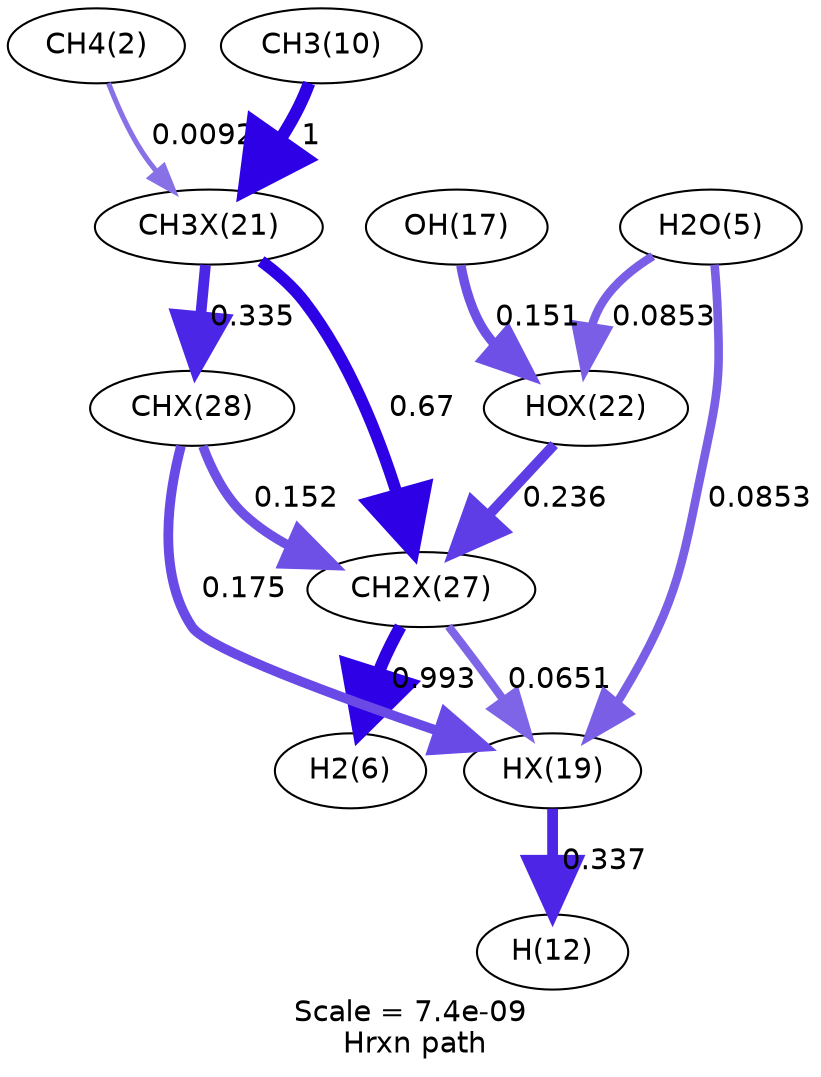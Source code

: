 digraph reaction_paths {
center=1;
s3 -> s25[fontname="Helvetica", penwidth=2.46, arrowsize=1.23, color="0.7, 0.509, 0.9"
, label=" 0.00921"];
s31 -> s7[fontname="Helvetica", penwidth=5.99, arrowsize=3, color="0.7, 1.49, 0.9"
, label=" 0.993"];
s23 -> s13[fontname="Helvetica", penwidth=5.18, arrowsize=2.59, color="0.7, 0.837, 0.9"
, label=" 0.337"];
s6 -> s23[fontname="Helvetica", penwidth=4.14, arrowsize=2.07, color="0.7, 0.585, 0.9"
, label=" 0.0853"];
s31 -> s23[fontname="Helvetica", penwidth=3.94, arrowsize=1.97, color="0.7, 0.565, 0.9"
, label=" 0.0651"];
s32 -> s23[fontname="Helvetica", penwidth=4.68, arrowsize=2.34, color="0.7, 0.675, 0.9"
, label=" 0.175"];
s6 -> s26[fontname="Helvetica", penwidth=4.14, arrowsize=2.07, color="0.7, 0.585, 0.9"
, label=" 0.0853"];
s18 -> s26[fontname="Helvetica", penwidth=4.57, arrowsize=2.29, color="0.7, 0.651, 0.9"
, label=" 0.151"];
s26 -> s31[fontname="Helvetica", penwidth=4.91, arrowsize=2.46, color="0.7, 0.736, 0.9"
, label=" 0.236"];
s11 -> s25[fontname="Helvetica", penwidth=6, arrowsize=3, color="0.7, 1.5, 0.9"
, label=" 1"];
s25 -> s31[fontname="Helvetica", penwidth=5.7, arrowsize=2.85, color="0.7, 1.17, 0.9"
, label=" 0.67"];
s25 -> s32[fontname="Helvetica", penwidth=5.17, arrowsize=2.59, color="0.7, 0.835, 0.9"
, label=" 0.335"];
s32 -> s31[fontname="Helvetica", penwidth=4.58, arrowsize=2.29, color="0.7, 0.652, 0.9"
, label=" 0.152"];
s3 [ fontname="Helvetica", label="CH4(2)"];
s6 [ fontname="Helvetica", label="H2O(5)"];
s7 [ fontname="Helvetica", label="H2(6)"];
s11 [ fontname="Helvetica", label="CH3(10)"];
s13 [ fontname="Helvetica", label="H(12)"];
s18 [ fontname="Helvetica", label="OH(17)"];
s23 [ fontname="Helvetica", label="HX(19)"];
s25 [ fontname="Helvetica", label="CH3X(21)"];
s26 [ fontname="Helvetica", label="HOX(22)"];
s31 [ fontname="Helvetica", label="CH2X(27)"];
s32 [ fontname="Helvetica", label="CHX(28)"];
 label = "Scale = 7.4e-09\l Hrxn path";
 fontname = "Helvetica";
}
